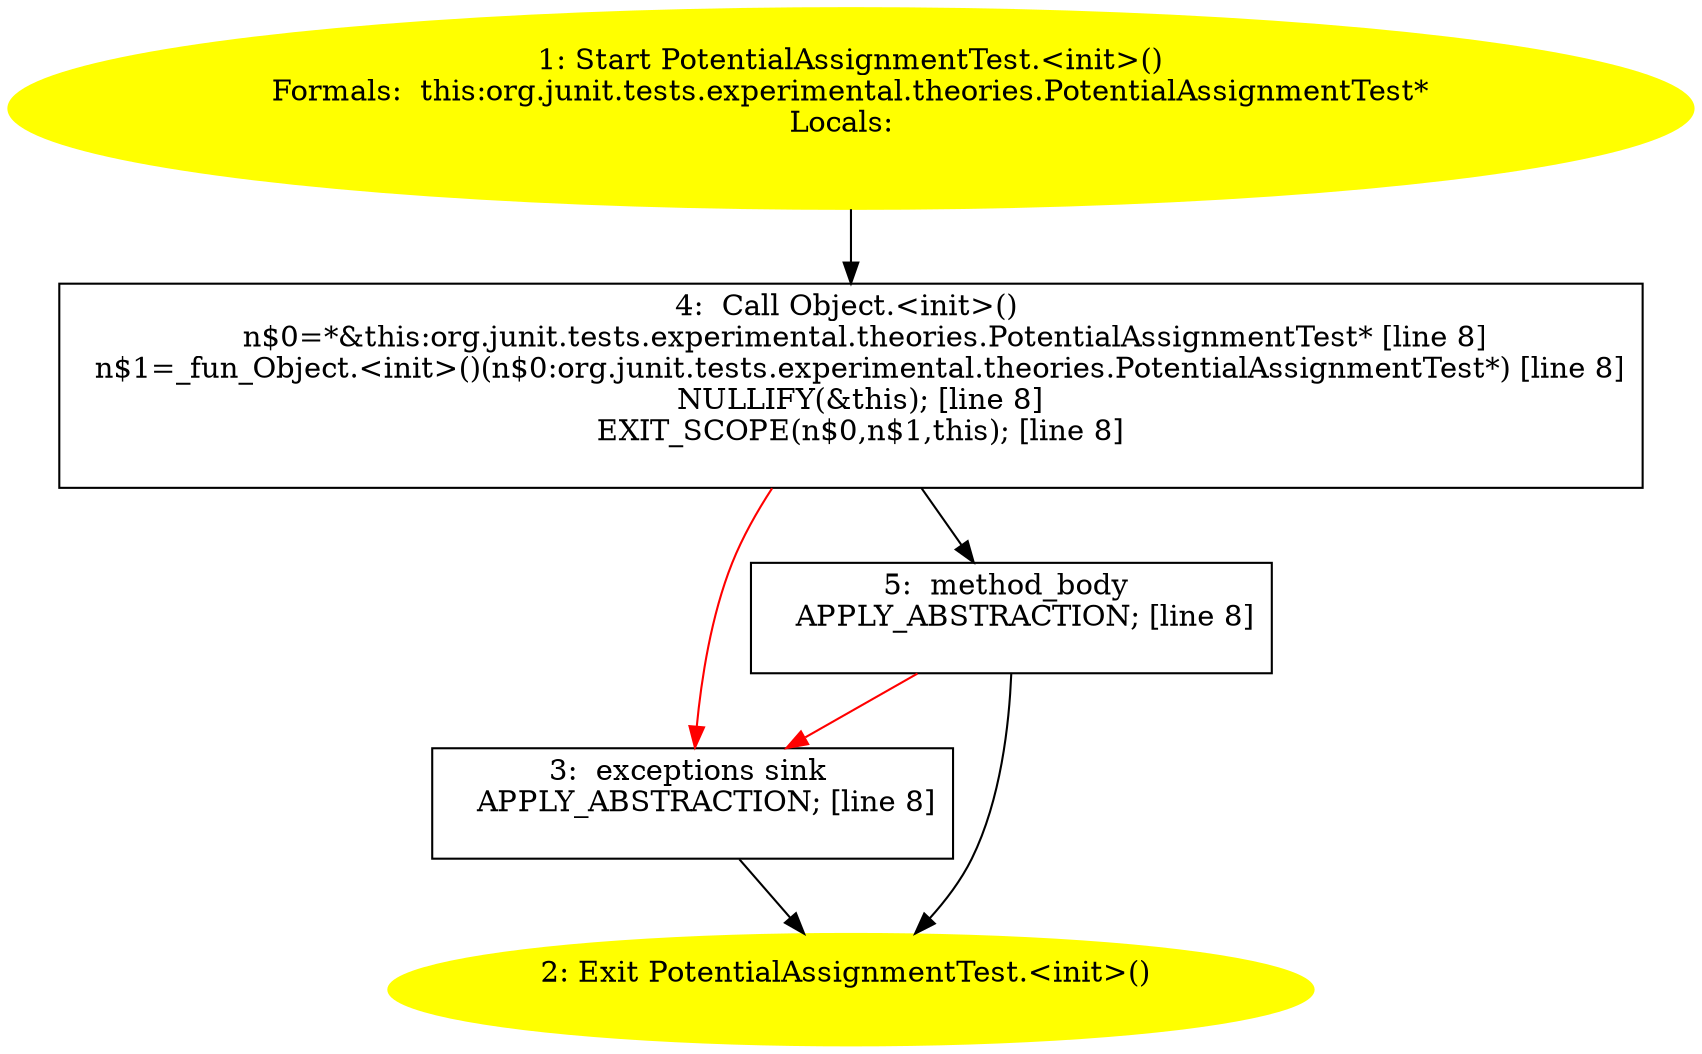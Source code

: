/* @generated */
digraph cfg {
"org.junit.tests.experimental.theories.PotentialAssignmentTest.<init>().bbd4ca0201c9adee8a7a4e35b5788d40_1" [label="1: Start PotentialAssignmentTest.<init>()\nFormals:  this:org.junit.tests.experimental.theories.PotentialAssignmentTest*\nLocals:  \n  " color=yellow style=filled]
	

	 "org.junit.tests.experimental.theories.PotentialAssignmentTest.<init>().bbd4ca0201c9adee8a7a4e35b5788d40_1" -> "org.junit.tests.experimental.theories.PotentialAssignmentTest.<init>().bbd4ca0201c9adee8a7a4e35b5788d40_4" ;
"org.junit.tests.experimental.theories.PotentialAssignmentTest.<init>().bbd4ca0201c9adee8a7a4e35b5788d40_2" [label="2: Exit PotentialAssignmentTest.<init>() \n  " color=yellow style=filled]
	

"org.junit.tests.experimental.theories.PotentialAssignmentTest.<init>().bbd4ca0201c9adee8a7a4e35b5788d40_3" [label="3:  exceptions sink \n   APPLY_ABSTRACTION; [line 8]\n " shape="box"]
	

	 "org.junit.tests.experimental.theories.PotentialAssignmentTest.<init>().bbd4ca0201c9adee8a7a4e35b5788d40_3" -> "org.junit.tests.experimental.theories.PotentialAssignmentTest.<init>().bbd4ca0201c9adee8a7a4e35b5788d40_2" ;
"org.junit.tests.experimental.theories.PotentialAssignmentTest.<init>().bbd4ca0201c9adee8a7a4e35b5788d40_4" [label="4:  Call Object.<init>() \n   n$0=*&this:org.junit.tests.experimental.theories.PotentialAssignmentTest* [line 8]\n  n$1=_fun_Object.<init>()(n$0:org.junit.tests.experimental.theories.PotentialAssignmentTest*) [line 8]\n  NULLIFY(&this); [line 8]\n  EXIT_SCOPE(n$0,n$1,this); [line 8]\n " shape="box"]
	

	 "org.junit.tests.experimental.theories.PotentialAssignmentTest.<init>().bbd4ca0201c9adee8a7a4e35b5788d40_4" -> "org.junit.tests.experimental.theories.PotentialAssignmentTest.<init>().bbd4ca0201c9adee8a7a4e35b5788d40_5" ;
	 "org.junit.tests.experimental.theories.PotentialAssignmentTest.<init>().bbd4ca0201c9adee8a7a4e35b5788d40_4" -> "org.junit.tests.experimental.theories.PotentialAssignmentTest.<init>().bbd4ca0201c9adee8a7a4e35b5788d40_3" [color="red" ];
"org.junit.tests.experimental.theories.PotentialAssignmentTest.<init>().bbd4ca0201c9adee8a7a4e35b5788d40_5" [label="5:  method_body \n   APPLY_ABSTRACTION; [line 8]\n " shape="box"]
	

	 "org.junit.tests.experimental.theories.PotentialAssignmentTest.<init>().bbd4ca0201c9adee8a7a4e35b5788d40_5" -> "org.junit.tests.experimental.theories.PotentialAssignmentTest.<init>().bbd4ca0201c9adee8a7a4e35b5788d40_2" ;
	 "org.junit.tests.experimental.theories.PotentialAssignmentTest.<init>().bbd4ca0201c9adee8a7a4e35b5788d40_5" -> "org.junit.tests.experimental.theories.PotentialAssignmentTest.<init>().bbd4ca0201c9adee8a7a4e35b5788d40_3" [color="red" ];
}
